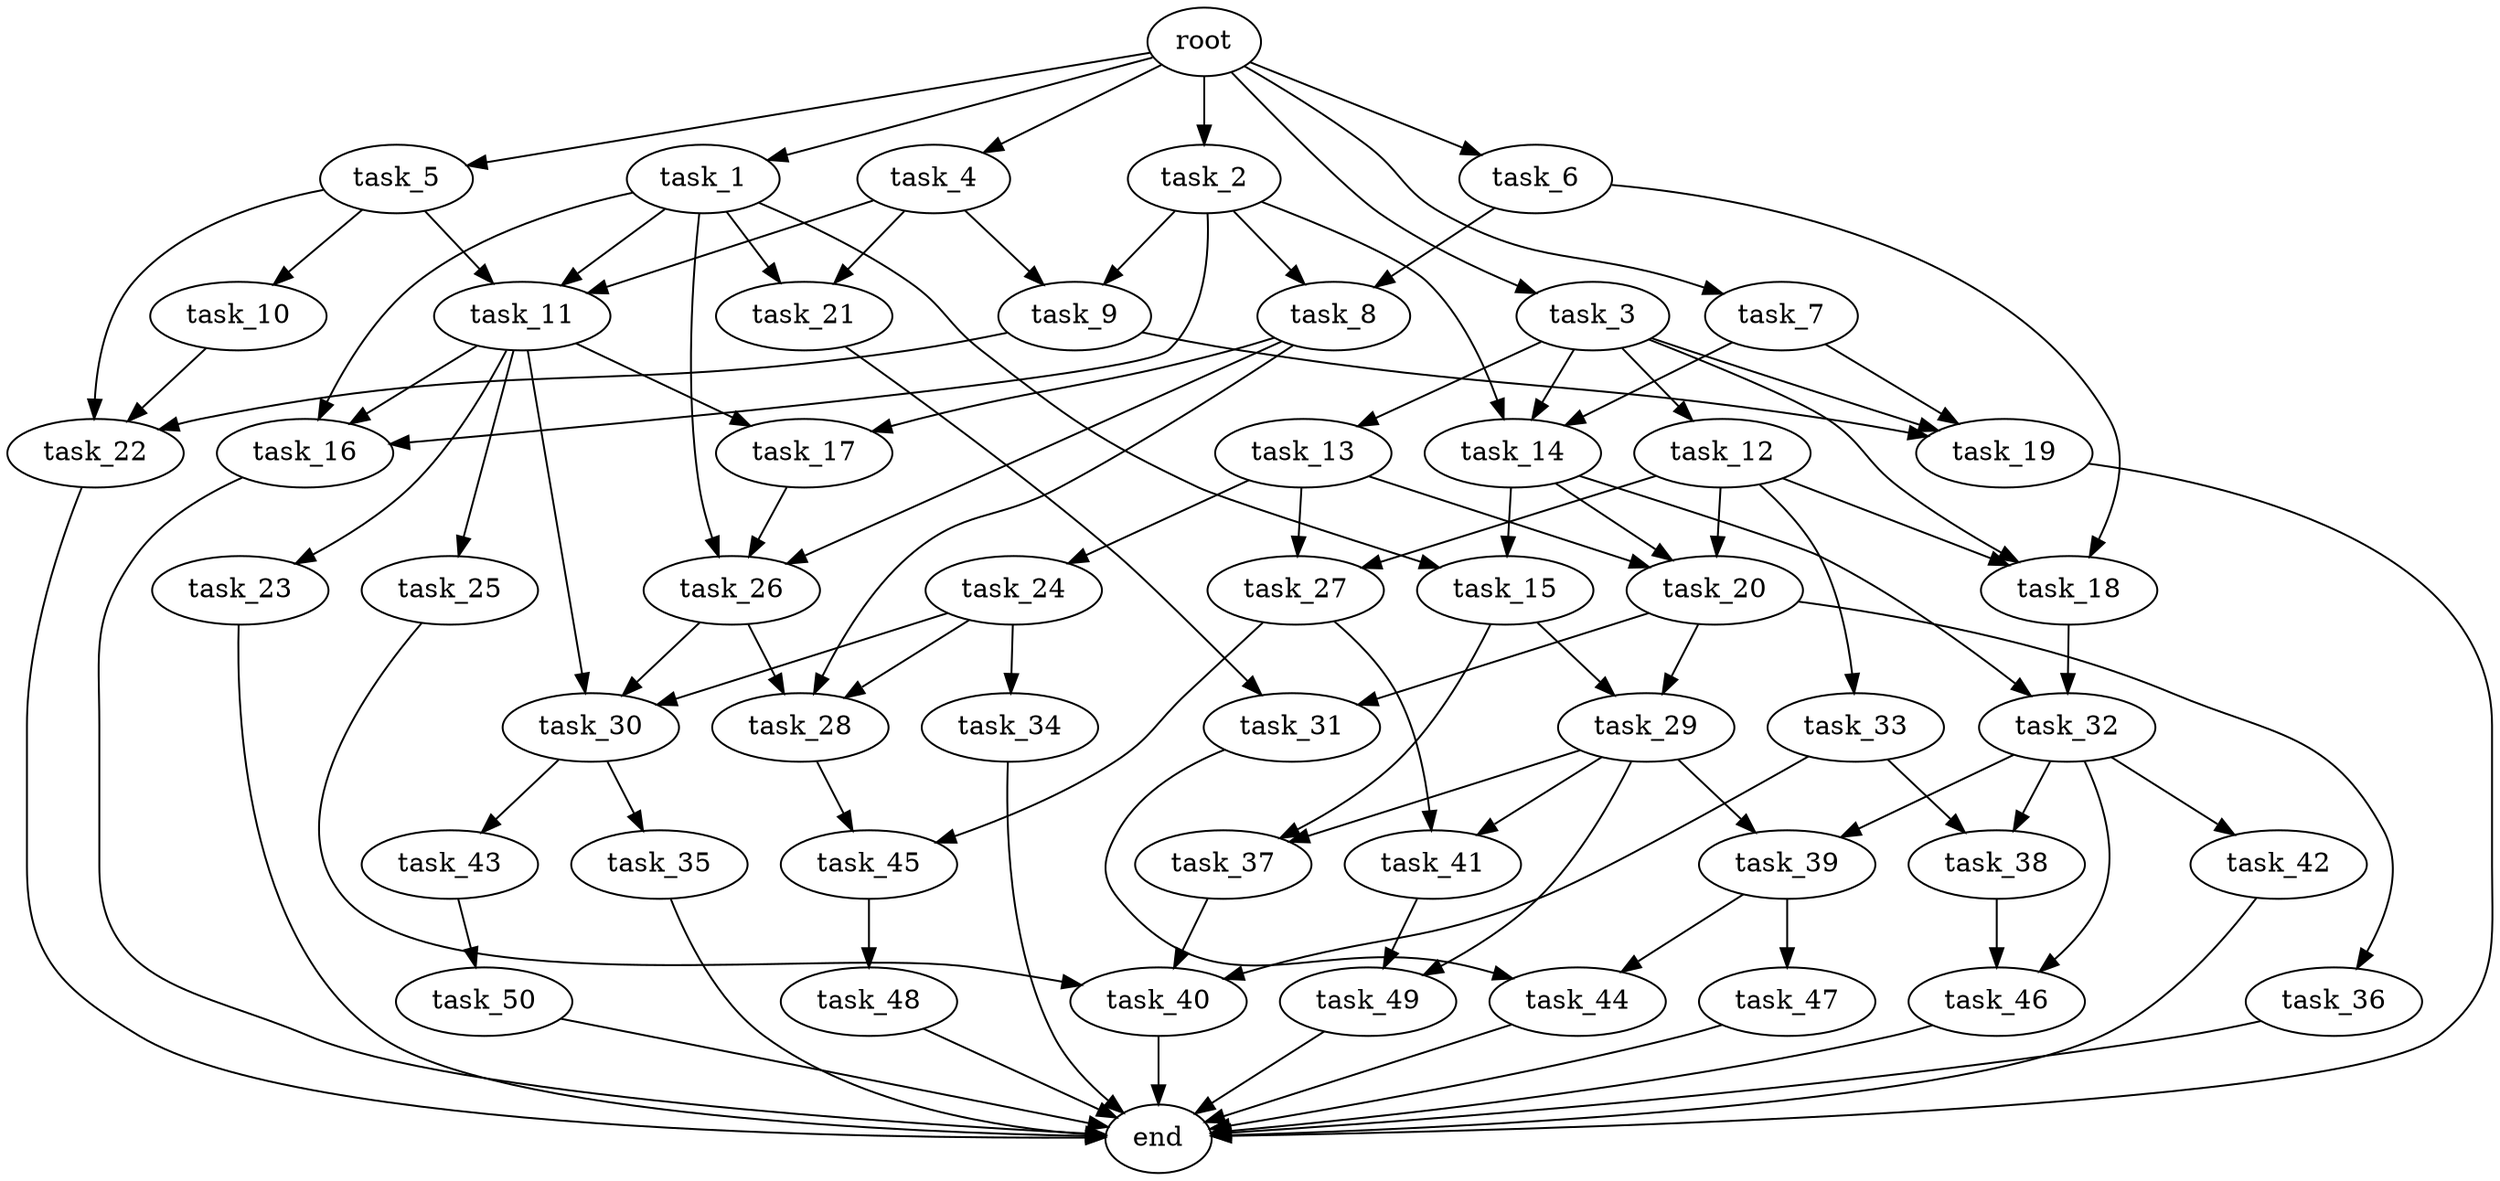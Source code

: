digraph G {
  root [size="0.000000e+00"];
  task_1 [size="9.016477e+10"];
  task_2 [size="9.301362e+10"];
  task_3 [size="7.765456e+10"];
  task_4 [size="4.309827e+10"];
  task_5 [size="2.635810e+10"];
  task_6 [size="7.342641e+10"];
  task_7 [size="2.091950e+09"];
  task_8 [size="3.011957e+10"];
  task_9 [size="7.822602e+10"];
  task_10 [size="9.112755e+10"];
  task_11 [size="9.857314e+10"];
  task_12 [size="4.908700e+10"];
  task_13 [size="6.795720e+10"];
  task_14 [size="3.973611e+10"];
  task_15 [size="1.974247e+10"];
  task_16 [size="6.284743e+09"];
  task_17 [size="2.830985e+10"];
  task_18 [size="3.678816e+10"];
  task_19 [size="1.132644e+10"];
  task_20 [size="6.276523e+10"];
  task_21 [size="2.763774e+10"];
  task_22 [size="4.964868e+10"];
  task_23 [size="9.288960e+10"];
  task_24 [size="8.191420e+10"];
  task_25 [size="5.597658e+09"];
  task_26 [size="2.829894e+10"];
  task_27 [size="3.646006e+10"];
  task_28 [size="5.557288e+10"];
  task_29 [size="7.903267e+10"];
  task_30 [size="3.532569e+10"];
  task_31 [size="6.225248e+10"];
  task_32 [size="3.362783e+10"];
  task_33 [size="8.307965e+10"];
  task_34 [size="9.236397e+10"];
  task_35 [size="8.014400e+10"];
  task_36 [size="9.582235e+10"];
  task_37 [size="4.240203e+10"];
  task_38 [size="5.582878e+10"];
  task_39 [size="9.698639e+10"];
  task_40 [size="2.147682e+10"];
  task_41 [size="3.730745e+10"];
  task_42 [size="9.700915e+10"];
  task_43 [size="6.580613e+10"];
  task_44 [size="6.993855e+10"];
  task_45 [size="8.606569e+10"];
  task_46 [size="4.146708e+10"];
  task_47 [size="5.090237e+10"];
  task_48 [size="5.605347e+10"];
  task_49 [size="7.823410e+10"];
  task_50 [size="3.561858e+10"];
  end [size="0.000000e+00"];

  root -> task_1 [size="1.000000e-12"];
  root -> task_2 [size="1.000000e-12"];
  root -> task_3 [size="1.000000e-12"];
  root -> task_4 [size="1.000000e-12"];
  root -> task_5 [size="1.000000e-12"];
  root -> task_6 [size="1.000000e-12"];
  root -> task_7 [size="1.000000e-12"];
  task_1 -> task_11 [size="3.285771e+08"];
  task_1 -> task_15 [size="9.871234e+07"];
  task_1 -> task_16 [size="2.094914e+07"];
  task_1 -> task_21 [size="1.381887e+08"];
  task_1 -> task_26 [size="9.432980e+07"];
  task_2 -> task_8 [size="1.505979e+08"];
  task_2 -> task_9 [size="3.911301e+08"];
  task_2 -> task_14 [size="1.324537e+08"];
  task_2 -> task_16 [size="2.094914e+07"];
  task_3 -> task_12 [size="4.908700e+08"];
  task_3 -> task_13 [size="6.795720e+08"];
  task_3 -> task_14 [size="1.324537e+08"];
  task_3 -> task_18 [size="1.226272e+08"];
  task_3 -> task_19 [size="3.775480e+07"];
  task_4 -> task_9 [size="3.911301e+08"];
  task_4 -> task_11 [size="3.285771e+08"];
  task_4 -> task_21 [size="1.381887e+08"];
  task_5 -> task_10 [size="9.112755e+08"];
  task_5 -> task_11 [size="3.285771e+08"];
  task_5 -> task_22 [size="1.654956e+08"];
  task_6 -> task_8 [size="1.505979e+08"];
  task_6 -> task_18 [size="1.226272e+08"];
  task_7 -> task_14 [size="1.324537e+08"];
  task_7 -> task_19 [size="3.775480e+07"];
  task_8 -> task_17 [size="1.415492e+08"];
  task_8 -> task_26 [size="9.432980e+07"];
  task_8 -> task_28 [size="1.852429e+08"];
  task_9 -> task_19 [size="3.775480e+07"];
  task_9 -> task_22 [size="1.654956e+08"];
  task_10 -> task_22 [size="1.654956e+08"];
  task_11 -> task_16 [size="2.094914e+07"];
  task_11 -> task_17 [size="1.415492e+08"];
  task_11 -> task_23 [size="9.288960e+08"];
  task_11 -> task_25 [size="5.597658e+07"];
  task_11 -> task_30 [size="1.177523e+08"];
  task_12 -> task_18 [size="1.226272e+08"];
  task_12 -> task_20 [size="2.092174e+08"];
  task_12 -> task_27 [size="1.823003e+08"];
  task_12 -> task_33 [size="8.307965e+08"];
  task_13 -> task_20 [size="2.092174e+08"];
  task_13 -> task_24 [size="8.191420e+08"];
  task_13 -> task_27 [size="1.823003e+08"];
  task_14 -> task_15 [size="9.871234e+07"];
  task_14 -> task_20 [size="2.092174e+08"];
  task_14 -> task_32 [size="1.681391e+08"];
  task_15 -> task_29 [size="3.951634e+08"];
  task_15 -> task_37 [size="2.120101e+08"];
  task_16 -> end [size="1.000000e-12"];
  task_17 -> task_26 [size="9.432980e+07"];
  task_18 -> task_32 [size="1.681391e+08"];
  task_19 -> end [size="1.000000e-12"];
  task_20 -> task_29 [size="3.951634e+08"];
  task_20 -> task_31 [size="3.112624e+08"];
  task_20 -> task_36 [size="9.582235e+08"];
  task_21 -> task_31 [size="3.112624e+08"];
  task_22 -> end [size="1.000000e-12"];
  task_23 -> end [size="1.000000e-12"];
  task_24 -> task_28 [size="1.852429e+08"];
  task_24 -> task_30 [size="1.177523e+08"];
  task_24 -> task_34 [size="9.236397e+08"];
  task_25 -> task_40 [size="7.158938e+07"];
  task_26 -> task_28 [size="1.852429e+08"];
  task_26 -> task_30 [size="1.177523e+08"];
  task_27 -> task_41 [size="1.865372e+08"];
  task_27 -> task_45 [size="4.303285e+08"];
  task_28 -> task_45 [size="4.303285e+08"];
  task_29 -> task_37 [size="2.120101e+08"];
  task_29 -> task_39 [size="4.849319e+08"];
  task_29 -> task_41 [size="1.865372e+08"];
  task_29 -> task_49 [size="3.911705e+08"];
  task_30 -> task_35 [size="8.014400e+08"];
  task_30 -> task_43 [size="6.580613e+08"];
  task_31 -> task_44 [size="3.496928e+08"];
  task_32 -> task_38 [size="2.791439e+08"];
  task_32 -> task_39 [size="4.849319e+08"];
  task_32 -> task_42 [size="9.700915e+08"];
  task_32 -> task_46 [size="2.073354e+08"];
  task_33 -> task_38 [size="2.791439e+08"];
  task_33 -> task_40 [size="7.158938e+07"];
  task_34 -> end [size="1.000000e-12"];
  task_35 -> end [size="1.000000e-12"];
  task_36 -> end [size="1.000000e-12"];
  task_37 -> task_40 [size="7.158938e+07"];
  task_38 -> task_46 [size="2.073354e+08"];
  task_39 -> task_44 [size="3.496928e+08"];
  task_39 -> task_47 [size="5.090237e+08"];
  task_40 -> end [size="1.000000e-12"];
  task_41 -> task_49 [size="3.911705e+08"];
  task_42 -> end [size="1.000000e-12"];
  task_43 -> task_50 [size="3.561858e+08"];
  task_44 -> end [size="1.000000e-12"];
  task_45 -> task_48 [size="5.605347e+08"];
  task_46 -> end [size="1.000000e-12"];
  task_47 -> end [size="1.000000e-12"];
  task_48 -> end [size="1.000000e-12"];
  task_49 -> end [size="1.000000e-12"];
  task_50 -> end [size="1.000000e-12"];
}
